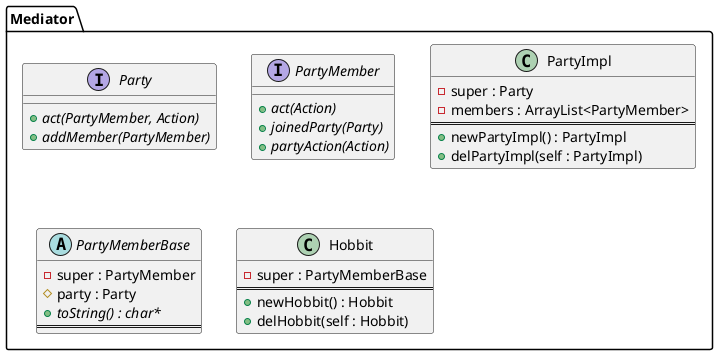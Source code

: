 @startuml
package Mediator{
    interface Party{
        + act(PartyMember, Action) {abstract}
        + addMember(PartyMember) {abstract} 
    }
    interface PartyMember{
        + act(Action) {abstract}
        + joinedParty(Party) {abstract}
        + partyAction(Action) {abstract}
    }
    class PartyImpl{
        - super : Party
        - members : ArrayList<PartyMember> 
        ==
        + newPartyImpl() : PartyImpl
        + delPartyImpl(self : PartyImpl)
    }
    abstract class PartyMemberBase{
        - super : PartyMember
        # party : Party
        + toString() : char* {abstract}
        ==
    }
    class Hobbit{
        - super : PartyMemberBase
        ==
        + newHobbit() : Hobbit
        + delHobbit(self : Hobbit)
    }
    
    
}
@enduml